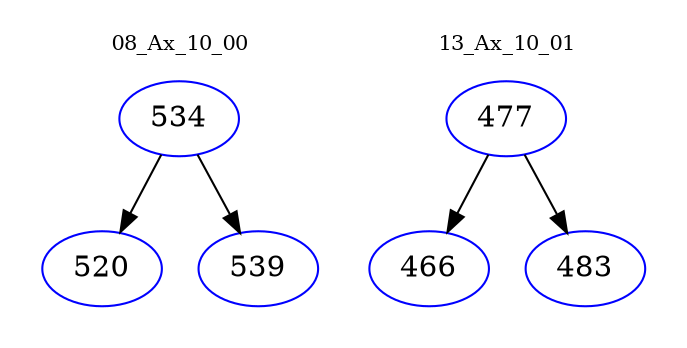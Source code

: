 digraph{
subgraph cluster_0 {
color = white
label = "08_Ax_10_00";
fontsize=10;
T0_534 [label="534", color="blue"]
T0_534 -> T0_520 [color="black"]
T0_520 [label="520", color="blue"]
T0_534 -> T0_539 [color="black"]
T0_539 [label="539", color="blue"]
}
subgraph cluster_1 {
color = white
label = "13_Ax_10_01";
fontsize=10;
T1_477 [label="477", color="blue"]
T1_477 -> T1_466 [color="black"]
T1_466 [label="466", color="blue"]
T1_477 -> T1_483 [color="black"]
T1_483 [label="483", color="blue"]
}
}
